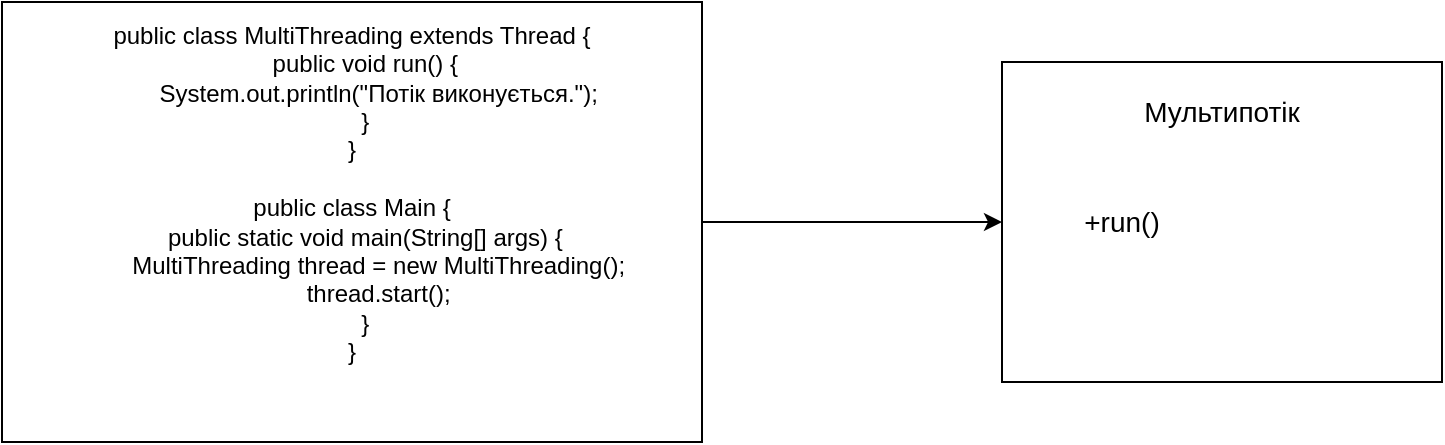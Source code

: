 <mxfile version="24.4.4" type="github">
  <diagram name="Страница — 1" id="pP-laetA142IMWRliaNE">
    <mxGraphModel dx="1434" dy="772" grid="1" gridSize="10" guides="1" tooltips="1" connect="1" arrows="1" fold="1" page="1" pageScale="1" pageWidth="827" pageHeight="1169" math="0" shadow="0">
      <root>
        <mxCell id="0" />
        <mxCell id="1" parent="0" />
        <mxCell id="u99RZKvLeM4qgcAk4blY-2" value="" style="rounded=0;whiteSpace=wrap;html=1;" vertex="1" parent="1">
          <mxGeometry x="520" y="150" width="220" height="160" as="geometry" />
        </mxCell>
        <mxCell id="u99RZKvLeM4qgcAk4blY-9" style="edgeStyle=orthogonalEdgeStyle;rounded=0;orthogonalLoop=1;jettySize=auto;html=1;exitX=1;exitY=0.5;exitDx=0;exitDy=0;entryX=0;entryY=0.5;entryDx=0;entryDy=0;" edge="1" parent="1" source="u99RZKvLeM4qgcAk4blY-3" target="u99RZKvLeM4qgcAk4blY-2">
          <mxGeometry relative="1" as="geometry" />
        </mxCell>
        <mxCell id="u99RZKvLeM4qgcAk4blY-3" value="&lt;div&gt;public class MultiThreading extends Thread {&lt;/div&gt;&lt;div&gt;&amp;nbsp; &amp;nbsp; public void run() {&lt;/div&gt;&lt;div&gt;&amp;nbsp; &amp;nbsp; &amp;nbsp; &amp;nbsp; System.out.println(&quot;Потік виконується.&quot;);&lt;/div&gt;&lt;div&gt;&amp;nbsp; &amp;nbsp; }&lt;/div&gt;&lt;div&gt;}&lt;/div&gt;&lt;div&gt;&lt;br&gt;&lt;/div&gt;&lt;div&gt;&lt;div&gt;public class Main {&lt;/div&gt;&lt;div&gt;&amp;nbsp; &amp;nbsp; public static void main(String[] args) {&lt;/div&gt;&lt;div&gt;&amp;nbsp; &amp;nbsp; &amp;nbsp; &amp;nbsp; MultiThreading thread = new MultiThreading();&lt;/div&gt;&lt;div&gt;&amp;nbsp; &amp;nbsp; &amp;nbsp; &amp;nbsp; thread.start();&lt;/div&gt;&lt;div&gt;&amp;nbsp; &amp;nbsp; }&lt;/div&gt;&lt;div&gt;}&lt;/div&gt;&lt;/div&gt;&lt;div&gt;&lt;br&gt;&lt;/div&gt;&lt;div&gt;&lt;br&gt;&lt;/div&gt;" style="html=1;align=center;verticalAlign=middle;rounded=0;absoluteArcSize=1;arcSize=10;dashed=0;whiteSpace=wrap;" vertex="1" parent="1">
          <mxGeometry x="20" y="120" width="350" height="220" as="geometry" />
        </mxCell>
        <mxCell id="u99RZKvLeM4qgcAk4blY-7" value="&lt;font style=&quot;font-size: 14px;&quot;&gt;Мультипотік&lt;/font&gt;" style="text;html=1;align=center;verticalAlign=middle;whiteSpace=wrap;rounded=0;" vertex="1" parent="1">
          <mxGeometry x="570" y="160" width="120" height="30" as="geometry" />
        </mxCell>
        <mxCell id="u99RZKvLeM4qgcAk4blY-8" value="&lt;font style=&quot;font-size: 14px;&quot;&gt;+run()&lt;/font&gt;" style="text;html=1;align=center;verticalAlign=middle;whiteSpace=wrap;rounded=0;" vertex="1" parent="1">
          <mxGeometry x="550" y="215" width="60" height="30" as="geometry" />
        </mxCell>
      </root>
    </mxGraphModel>
  </diagram>
</mxfile>
